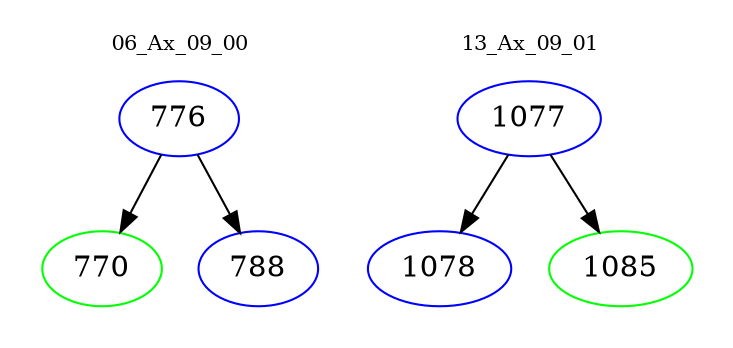 digraph{
subgraph cluster_0 {
color = white
label = "06_Ax_09_00";
fontsize=10;
T0_776 [label="776", color="blue"]
T0_776 -> T0_770 [color="black"]
T0_770 [label="770", color="green"]
T0_776 -> T0_788 [color="black"]
T0_788 [label="788", color="blue"]
}
subgraph cluster_1 {
color = white
label = "13_Ax_09_01";
fontsize=10;
T1_1077 [label="1077", color="blue"]
T1_1077 -> T1_1078 [color="black"]
T1_1078 [label="1078", color="blue"]
T1_1077 -> T1_1085 [color="black"]
T1_1085 [label="1085", color="green"]
}
}
